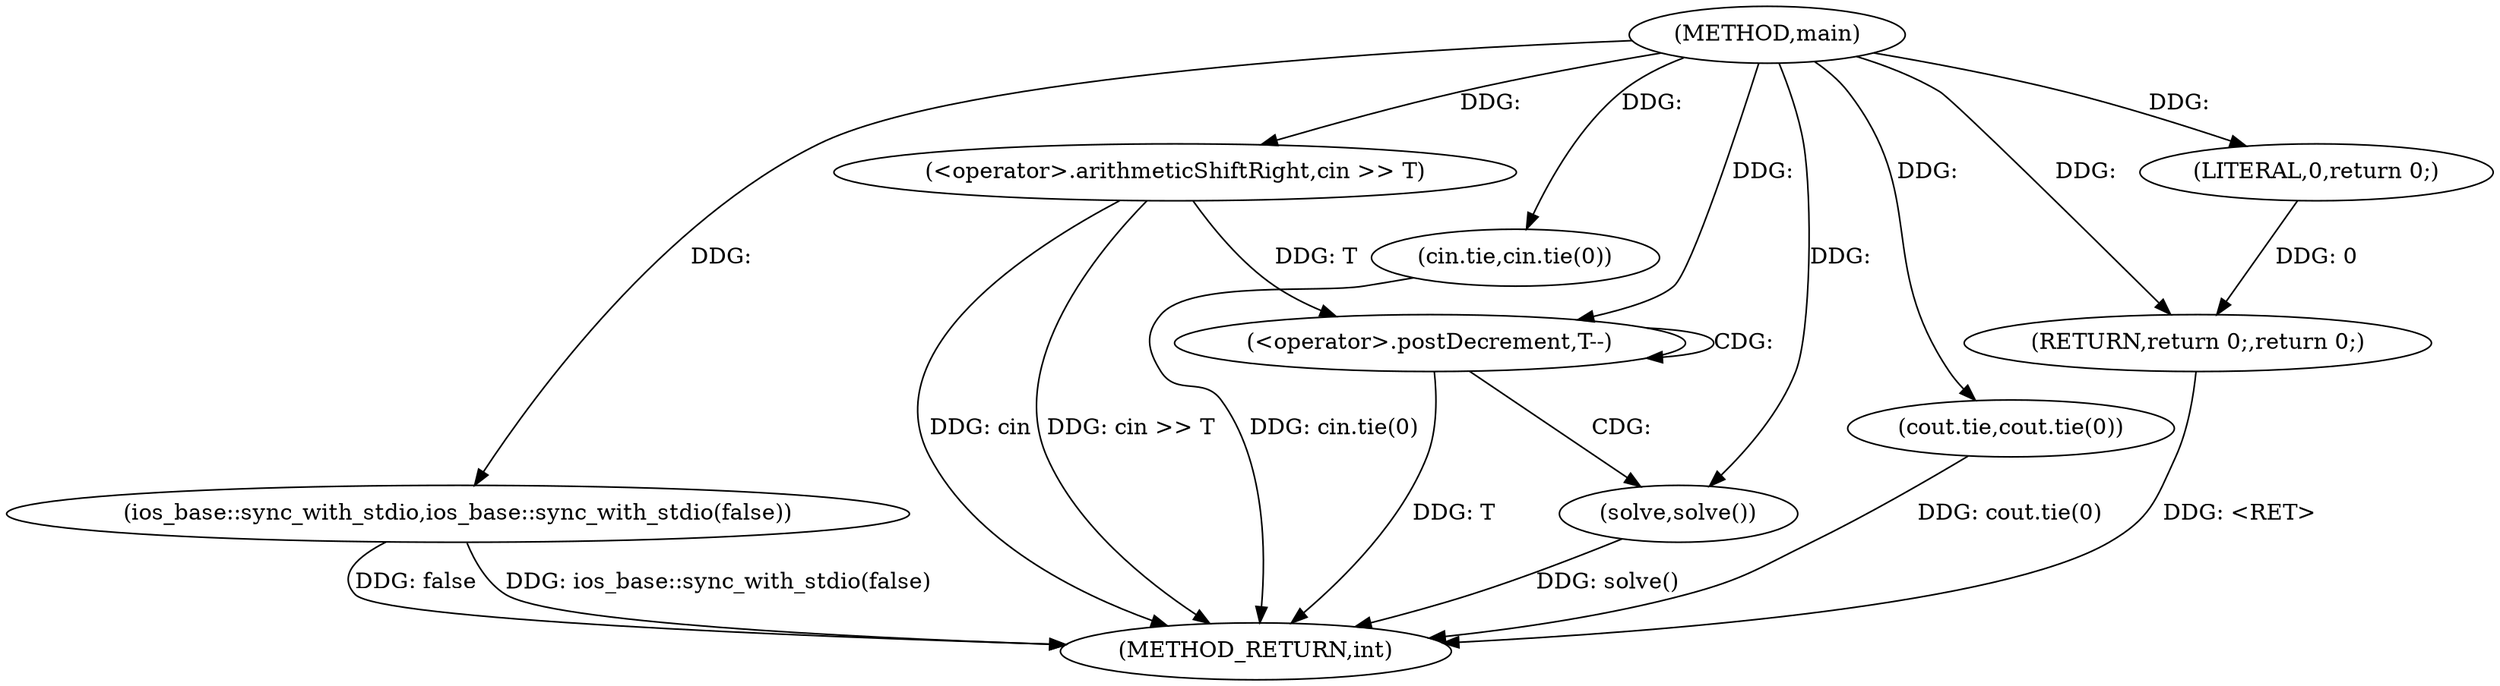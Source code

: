 digraph "main" {  
"1000267" [label = "(METHOD,main)" ]
"1000286" [label = "(METHOD_RETURN,int)" ]
"1000269" [label = "(ios_base::sync_with_stdio,ios_base::sync_with_stdio(false))" ]
"1000277" [label = "(<operator>.arithmeticShiftRight,cin >> T)" ]
"1000284" [label = "(RETURN,return 0;,return 0;)" ]
"1000272" [label = "(cin.tie,cin.tie(0))" ]
"1000274" [label = "(cout.tie,cout.tie(0))" ]
"1000281" [label = "(<operator>.postDecrement,T--)" ]
"1000283" [label = "(solve,solve())" ]
"1000285" [label = "(LITERAL,0,return 0;)" ]
  "1000269" -> "1000286"  [ label = "DDG: ios_base::sync_with_stdio(false)"] 
  "1000272" -> "1000286"  [ label = "DDG: cin.tie(0)"] 
  "1000274" -> "1000286"  [ label = "DDG: cout.tie(0)"] 
  "1000277" -> "1000286"  [ label = "DDG: cin >> T"] 
  "1000281" -> "1000286"  [ label = "DDG: T"] 
  "1000283" -> "1000286"  [ label = "DDG: solve()"] 
  "1000284" -> "1000286"  [ label = "DDG: <RET>"] 
  "1000277" -> "1000286"  [ label = "DDG: cin"] 
  "1000269" -> "1000286"  [ label = "DDG: false"] 
  "1000285" -> "1000284"  [ label = "DDG: 0"] 
  "1000267" -> "1000284"  [ label = "DDG: "] 
  "1000267" -> "1000269"  [ label = "DDG: "] 
  "1000267" -> "1000277"  [ label = "DDG: "] 
  "1000267" -> "1000283"  [ label = "DDG: "] 
  "1000267" -> "1000285"  [ label = "DDG: "] 
  "1000267" -> "1000272"  [ label = "DDG: "] 
  "1000267" -> "1000274"  [ label = "DDG: "] 
  "1000277" -> "1000281"  [ label = "DDG: T"] 
  "1000267" -> "1000281"  [ label = "DDG: "] 
  "1000281" -> "1000283"  [ label = "CDG: "] 
  "1000281" -> "1000281"  [ label = "CDG: "] 
}
